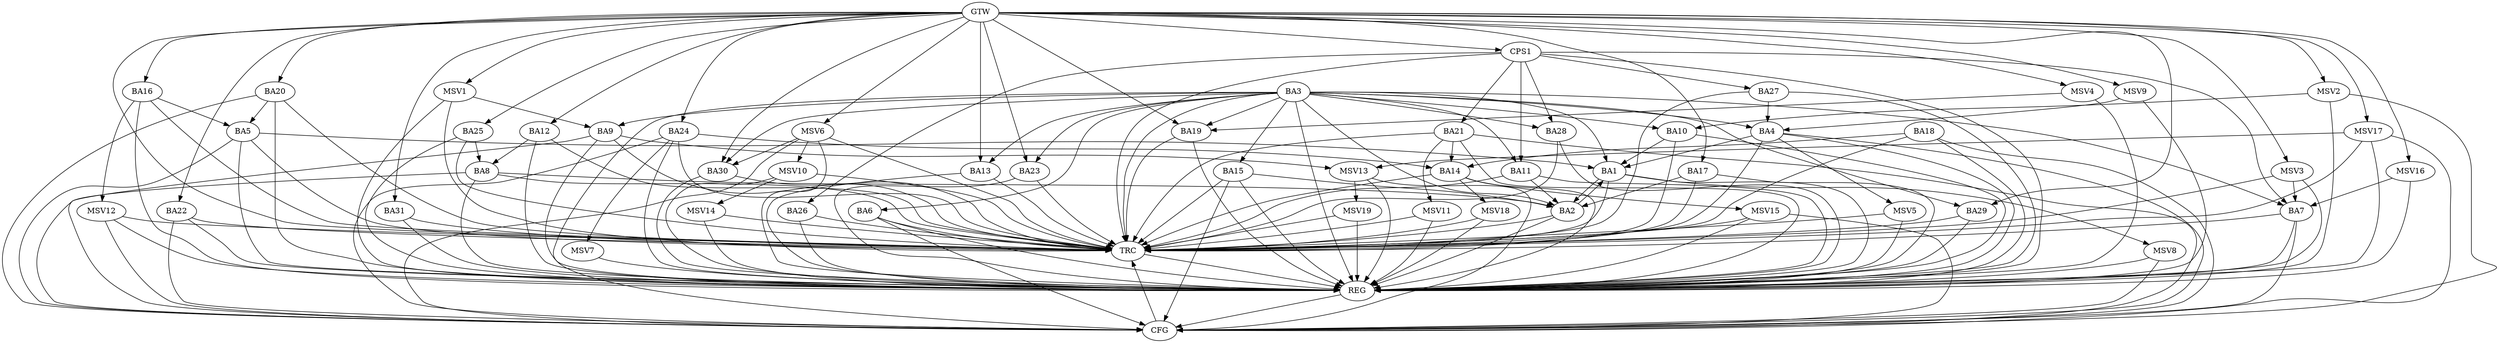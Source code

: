 strict digraph G {
  BA1 [ label="BA1" ];
  BA2 [ label="BA2" ];
  BA3 [ label="BA3" ];
  BA4 [ label="BA4" ];
  BA5 [ label="BA5" ];
  BA6 [ label="BA6" ];
  BA7 [ label="BA7" ];
  BA8 [ label="BA8" ];
  BA9 [ label="BA9" ];
  BA10 [ label="BA10" ];
  BA11 [ label="BA11" ];
  BA12 [ label="BA12" ];
  BA13 [ label="BA13" ];
  BA14 [ label="BA14" ];
  BA15 [ label="BA15" ];
  BA16 [ label="BA16" ];
  BA17 [ label="BA17" ];
  BA18 [ label="BA18" ];
  BA19 [ label="BA19" ];
  BA20 [ label="BA20" ];
  BA21 [ label="BA21" ];
  BA22 [ label="BA22" ];
  BA23 [ label="BA23" ];
  BA24 [ label="BA24" ];
  BA25 [ label="BA25" ];
  BA26 [ label="BA26" ];
  BA27 [ label="BA27" ];
  BA28 [ label="BA28" ];
  BA29 [ label="BA29" ];
  BA30 [ label="BA30" ];
  BA31 [ label="BA31" ];
  CPS1 [ label="CPS1" ];
  GTW [ label="GTW" ];
  REG [ label="REG" ];
  CFG [ label="CFG" ];
  TRC [ label="TRC" ];
  MSV1 [ label="MSV1" ];
  MSV2 [ label="MSV2" ];
  MSV3 [ label="MSV3" ];
  MSV4 [ label="MSV4" ];
  MSV5 [ label="MSV5" ];
  MSV6 [ label="MSV6" ];
  MSV7 [ label="MSV7" ];
  MSV8 [ label="MSV8" ];
  MSV9 [ label="MSV9" ];
  MSV10 [ label="MSV10" ];
  MSV11 [ label="MSV11" ];
  MSV12 [ label="MSV12" ];
  MSV13 [ label="MSV13" ];
  MSV14 [ label="MSV14" ];
  MSV15 [ label="MSV15" ];
  MSV16 [ label="MSV16" ];
  MSV17 [ label="MSV17" ];
  MSV18 [ label="MSV18" ];
  MSV19 [ label="MSV19" ];
  BA1 -> BA2;
  BA2 -> BA1;
  BA3 -> BA1;
  BA4 -> BA1;
  BA5 -> BA1;
  BA8 -> BA2;
  BA10 -> BA1;
  BA11 -> BA2;
  BA12 -> BA8;
  BA15 -> BA2;
  BA16 -> BA5;
  BA17 -> BA2;
  BA18 -> BA14;
  BA20 -> BA5;
  BA21 -> BA14;
  BA24 -> BA14;
  BA25 -> BA8;
  BA27 -> BA4;
  CPS1 -> BA28;
  CPS1 -> BA11;
  CPS1 -> BA21;
  CPS1 -> BA26;
  CPS1 -> BA27;
  CPS1 -> BA7;
  GTW -> BA12;
  GTW -> BA13;
  GTW -> BA16;
  GTW -> BA17;
  GTW -> BA19;
  GTW -> BA20;
  GTW -> BA22;
  GTW -> BA23;
  GTW -> BA24;
  GTW -> BA25;
  GTW -> BA29;
  GTW -> BA30;
  GTW -> BA31;
  GTW -> CPS1;
  BA1 -> REG;
  BA2 -> REG;
  BA3 -> REG;
  BA4 -> REG;
  BA5 -> REG;
  BA6 -> REG;
  BA7 -> REG;
  BA8 -> REG;
  BA9 -> REG;
  BA10 -> REG;
  BA11 -> REG;
  BA12 -> REG;
  BA13 -> REG;
  BA14 -> REG;
  BA15 -> REG;
  BA16 -> REG;
  BA17 -> REG;
  BA18 -> REG;
  BA19 -> REG;
  BA20 -> REG;
  BA21 -> REG;
  BA22 -> REG;
  BA23 -> REG;
  BA24 -> REG;
  BA25 -> REG;
  BA26 -> REG;
  BA27 -> REG;
  BA28 -> REG;
  BA29 -> REG;
  BA30 -> REG;
  BA31 -> REG;
  CPS1 -> REG;
  BA22 -> CFG;
  BA3 -> CFG;
  BA7 -> CFG;
  BA18 -> CFG;
  BA5 -> CFG;
  BA15 -> CFG;
  BA8 -> CFG;
  BA9 -> CFG;
  BA24 -> CFG;
  BA4 -> CFG;
  BA21 -> CFG;
  BA6 -> CFG;
  BA20 -> CFG;
  REG -> CFG;
  BA1 -> TRC;
  BA2 -> TRC;
  BA3 -> TRC;
  BA4 -> TRC;
  BA5 -> TRC;
  BA6 -> TRC;
  BA7 -> TRC;
  BA8 -> TRC;
  BA9 -> TRC;
  BA10 -> TRC;
  BA11 -> TRC;
  BA12 -> TRC;
  BA13 -> TRC;
  BA14 -> TRC;
  BA15 -> TRC;
  BA16 -> TRC;
  BA17 -> TRC;
  BA18 -> TRC;
  BA19 -> TRC;
  BA20 -> TRC;
  BA21 -> TRC;
  BA22 -> TRC;
  BA23 -> TRC;
  BA24 -> TRC;
  BA25 -> TRC;
  BA26 -> TRC;
  BA27 -> TRC;
  BA28 -> TRC;
  BA29 -> TRC;
  BA30 -> TRC;
  BA31 -> TRC;
  CPS1 -> TRC;
  GTW -> TRC;
  CFG -> TRC;
  TRC -> REG;
  BA3 -> BA11;
  BA3 -> BA19;
  BA3 -> BA9;
  BA3 -> BA2;
  BA3 -> BA13;
  BA3 -> BA4;
  BA3 -> BA30;
  BA3 -> BA6;
  BA3 -> BA10;
  BA3 -> BA15;
  BA3 -> BA23;
  BA3 -> BA7;
  BA3 -> BA28;
  BA3 -> BA29;
  MSV1 -> BA9;
  GTW -> MSV1;
  MSV1 -> REG;
  MSV1 -> TRC;
  MSV2 -> BA10;
  GTW -> MSV2;
  MSV2 -> REG;
  MSV2 -> CFG;
  MSV3 -> BA7;
  GTW -> MSV3;
  MSV3 -> REG;
  MSV3 -> TRC;
  MSV4 -> BA19;
  GTW -> MSV4;
  MSV4 -> REG;
  BA4 -> MSV5;
  MSV5 -> REG;
  MSV5 -> TRC;
  MSV6 -> BA30;
  GTW -> MSV6;
  MSV6 -> REG;
  MSV6 -> TRC;
  MSV6 -> CFG;
  BA24 -> MSV7;
  MSV7 -> REG;
  BA1 -> MSV8;
  MSV8 -> REG;
  MSV8 -> CFG;
  MSV9 -> BA4;
  GTW -> MSV9;
  MSV9 -> REG;
  MSV6 -> MSV10;
  MSV10 -> REG;
  MSV10 -> TRC;
  BA21 -> MSV11;
  MSV11 -> REG;
  MSV11 -> TRC;
  BA16 -> MSV12;
  MSV12 -> REG;
  MSV12 -> TRC;
  MSV12 -> CFG;
  BA9 -> MSV13;
  MSV13 -> REG;
  MSV13 -> CFG;
  MSV10 -> MSV14;
  MSV14 -> REG;
  MSV14 -> TRC;
  BA14 -> MSV15;
  MSV15 -> REG;
  MSV15 -> TRC;
  MSV15 -> CFG;
  MSV16 -> BA7;
  GTW -> MSV16;
  MSV16 -> REG;
  MSV17 -> MSV13;
  GTW -> MSV17;
  MSV17 -> REG;
  MSV17 -> TRC;
  MSV17 -> CFG;
  BA14 -> MSV18;
  MSV18 -> REG;
  MSV18 -> TRC;
  MSV13 -> MSV19;
  MSV19 -> REG;
  MSV19 -> TRC;
}
